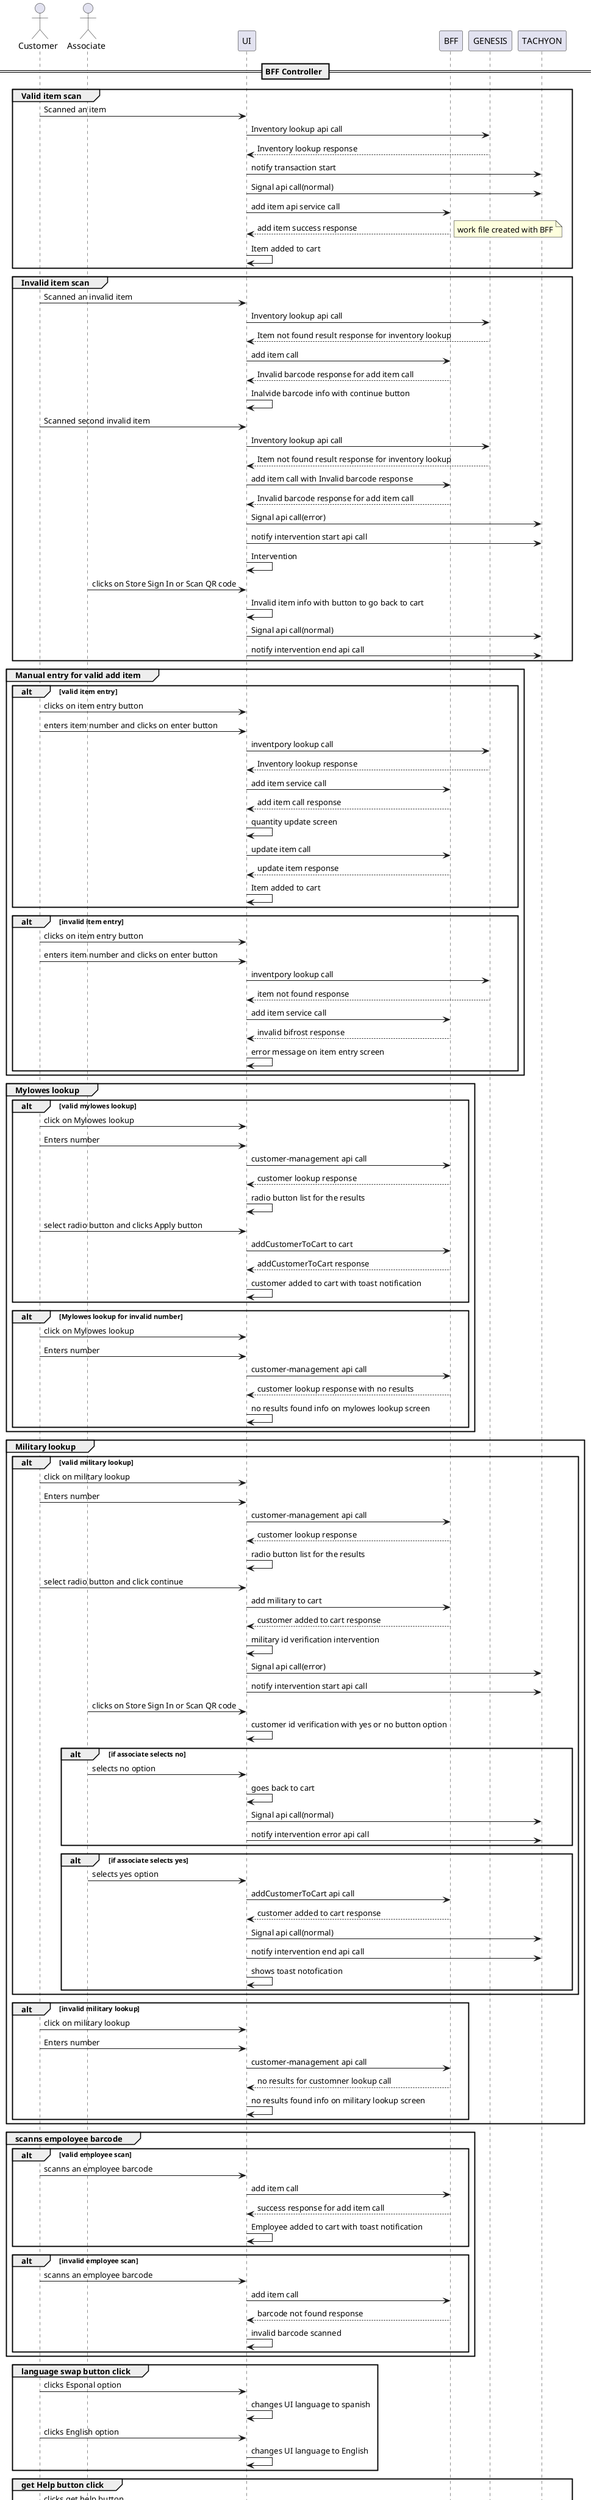 @startuml
actor Customer as USER
actor Associate as ASSOCIATE
participant UI as UI
participant BFF as BFF
participant GENESIS as GENESIS
participant TACHYON as TACHYON

== BFF Controller ==
group Valid item scan 
USER -> UI: Scanned an item
UI -> GENESIS: Inventory lookup api call
GENESIS --> UI: Inventory lookup response
UI -> TACHYON: notify transaction start
UI -> TACHYON: Signal api call(normal)
UI -> BFF: add item api service call
BFF --> UI:  add item success response
note right: work file created with BFF
UI -> UI: Item added to cart
end

group Invalid item scan 
USER -> UI: Scanned an invalid item
UI -> GENESIS: Inventory lookup api call
GENESIS --> UI: Item not found result response for inventory lookup
UI -> BFF: add item call
BFF --> UI: Invalid barcode response for add item call
UI -> UI: Inalvide barcode info with continue button
USER -> UI: Scanned second invalid item
UI -> GENESIS: Inventory lookup api call
GENESIS --> UI: Item not found result response for inventory lookup
UI -> BFF: add item call with Invalid barcode response
BFF --> UI: Invalid barcode response for add item call
UI -> TACHYON: Signal api call(error)
UI -> TACHYON: notify intervention start api call
UI -> UI: Intervention
ASSOCIATE -> UI: clicks on Store Sign In or Scan QR code
UI -> UI: Invalid item info with button to go back to cart
UI -> TACHYON: Signal api call(normal)
UI -> TACHYON: notify intervention end api call
end

group Manual entry for valid add item
alt valid item entry
USER -> UI: clicks on item entry button
USER -> UI: enters item number and clicks on enter button
UI -> GENESIS: inventpory lookup call
GENESIS --> UI: Inventory lookup response
UI -> BFF: add item service call
BFF --> UI: add item call response
UI -> UI: quantity update screen
UI -> BFF: update item call
BFF --> UI: update item response
UI -> UI: Item added to cart
end
alt invalid item entry
USER -> UI: clicks on item entry button
USER -> UI: enters item number and clicks on enter button
UI -> GENESIS: inventpory lookup call
GENESIS --> UI: item not found response
UI -> BFF: add item service call
BFF --> UI: invalid bifrost response
UI -> UI: error message on item entry screen 
end
end

group Mylowes lookup
alt valid mylowes lookup
USER -> UI: click on Mylowes lookup
USER -> UI: Enters number
UI -> BFF: customer-management api call
BFF --> UI: customer lookup response
UI -> UI: radio button list for the results
USER -> UI: select radio button and clicks Apply button
UI -> BFF: addCustomerToCart to cart
BFF --> UI: addCustomerToCart response
UI -> UI: customer added to cart with toast notification
end
alt Mylowes lookup for invalid number
USER -> UI: click on Mylowes lookup
USER -> UI: Enters number
UI -> BFF: customer-management api call
BFF --> UI: customer lookup response with no results
UI -> UI: no results found info on mylowes lookup screen
end
end

group Military lookup
alt valid military lookup
USER -> UI: click on military lookup
USER -> UI: Enters number
UI -> BFF: customer-management api call
BFF --> UI: customer lookup response
UI -> UI: radio button list for the results
USER -> UI: select radio button and click continue
UI -> BFF: add military to cart
BFF --> UI: customer added to cart response
UI -> UI: military id verification intervention
UI -> TACHYON: Signal api call(error)
UI -> TACHYON: notify intervention start api call
ASSOCIATE -> UI: clicks on Store Sign In or Scan QR code
UI -> UI: customer id verification with yes or no button option
alt if associate selects no
ASSOCIATE -> UI: selects no option 
UI -> UI: goes back to cart
UI -> TACHYON: Signal api call(normal)
UI -> TACHYON: notify intervention error api call
end
alt if associate selects yes
ASSOCIATE -> UI: selects yes option
UI -> BFF: addCustomerToCart api call
BFF --> UI: customer added to cart response
UI -> TACHYON: Signal api call(normal)
UI -> TACHYON: notify intervention end api call
UI -> UI: shows toast notofication
end
end
alt invalid military lookup
USER -> UI: click on military lookup
USER -> UI: Enters number
UI -> BFF: customer-management api call
BFF --> UI: no results for customner lookup call
UI -> UI: no results found info on military lookup screen
end
end

group scanns empoloyee barcode
alt valid employee scan
USER -> UI: scanns an employee barcode
UI -> BFF: add item call
BFF --> UI: success response for add item call
UI -> UI: Employee added to cart with toast notification
end
alt invalid employee scan
USER -> UI: scanns an employee barcode
UI -> BFF: add item call 
BFF --> UI: barcode not found response
UI -> UI: invalid barcode scanned
end
end

group language swap button click
USER -> UI: clicks Esponal option
UI -> UI: changes UI language to spanish
USER -> UI: clicks English option
UI -> UI: changes UI language to English
end

group get Help button click
USER -> UI: clicks get help button
UI -> TACHYON: Signal api call(error)
UI -> TACHYON: notify assistance start api call
ASSOCIATE -> UI: clicks on the way
UI -> TACHYON: Signal api call
UI -> TACHYON: notify assistance end api call
ASSOCIATE -> UI: logs in to storemode 
UI -> TACHYON: Signal api call
UI -> TACHYON: notify assistance end api call
end

@enduml
